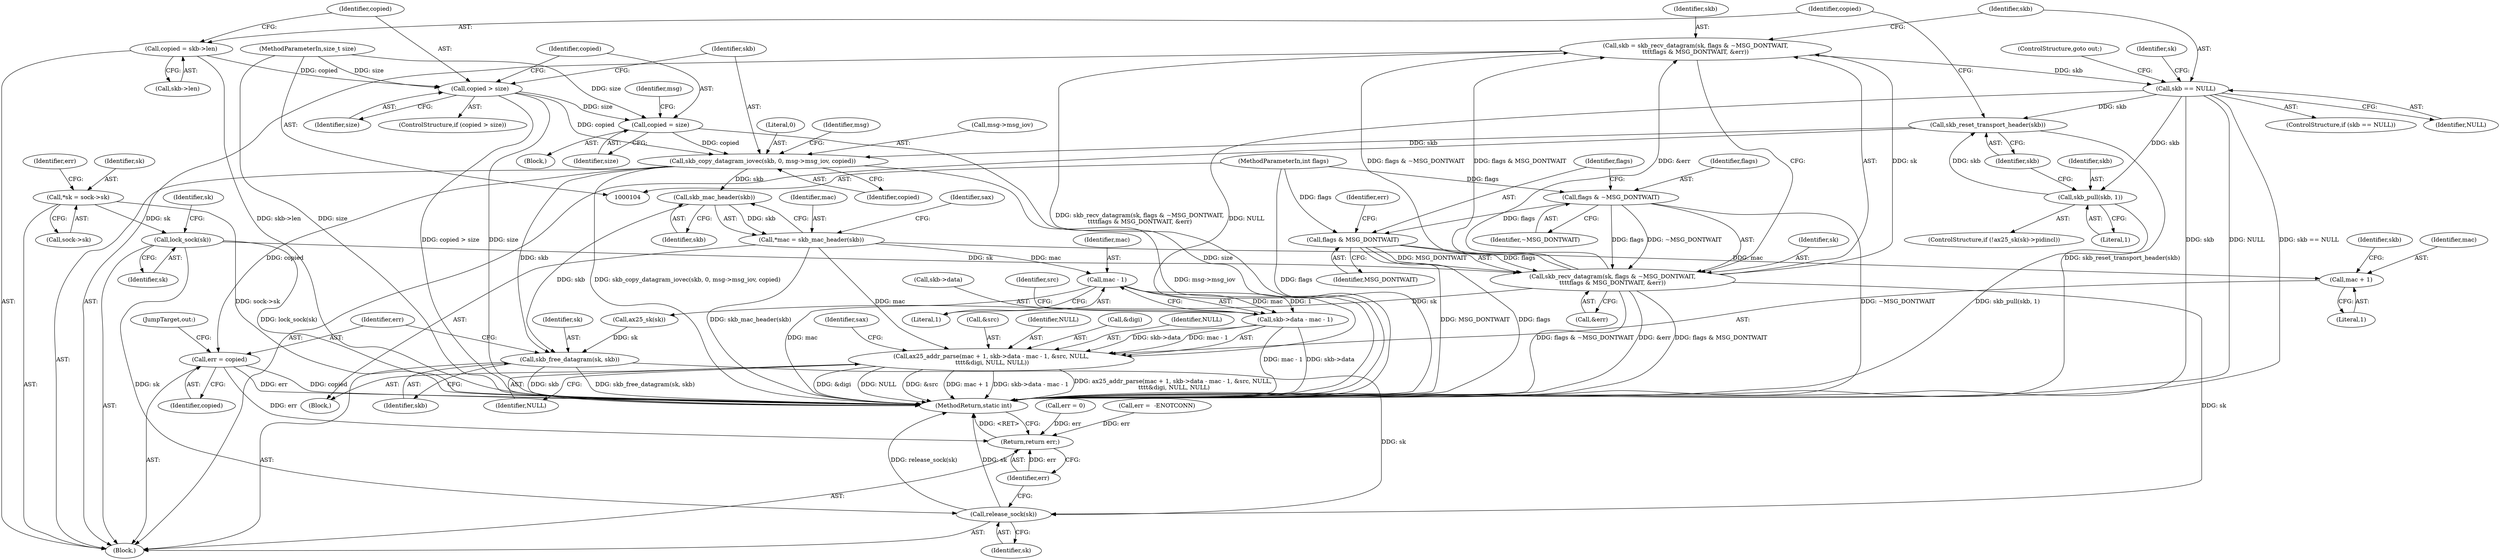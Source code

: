 digraph "0_linux_ef3313e84acbf349caecae942ab3ab731471f1a1@API" {
"1000189" [label="(Call,skb_copy_datagram_iovec(skb, 0, msg->msg_iov, copied))"];
"1000169" [label="(Call,skb_reset_transport_header(skb))"];
"1000156" [label="(Call,skb == NULL)"];
"1000143" [label="(Call,skb = skb_recv_datagram(sk, flags & ~MSG_DONTWAIT,\n\t\t\t\tflags & MSG_DONTWAIT, &err))"];
"1000145" [label="(Call,skb_recv_datagram(sk, flags & ~MSG_DONTWAIT,\n\t\t\t\tflags & MSG_DONTWAIT, &err))"];
"1000123" [label="(Call,lock_sock(sk))"];
"1000112" [label="(Call,*sk = sock->sk)"];
"1000147" [label="(Call,flags & ~MSG_DONTWAIT)"];
"1000109" [label="(MethodParameterIn,int flags)"];
"1000150" [label="(Call,flags & MSG_DONTWAIT)"];
"1000166" [label="(Call,skb_pull(skb, 1))"];
"1000181" [label="(Call,copied = size)"];
"1000177" [label="(Call,copied > size)"];
"1000171" [label="(Call,copied = skb->len)"];
"1000108" [label="(MethodParameterIn,size_t size)"];
"1000216" [label="(Call,skb_mac_header(skb))"];
"1000214" [label="(Call,*mac = skb_mac_header(skb))"];
"1000223" [label="(Call,ax25_addr_parse(mac + 1, skb->data - mac - 1, &src, NULL,\n \t\t\t\t&digi, NULL, NULL))"];
"1000224" [label="(Call,mac + 1)"];
"1000231" [label="(Call,mac - 1)"];
"1000227" [label="(Call,skb->data - mac - 1)"];
"1000300" [label="(Call,skb_free_datagram(sk, skb))"];
"1000307" [label="(Call,release_sock(sk))"];
"1000303" [label="(Call,err = copied)"];
"1000309" [label="(Return,return err;)"];
"1000120" [label="(Call,err = 0)"];
"1000227" [label="(Call,skb->data - mac - 1)"];
"1000307" [label="(Call,release_sock(sk))"];
"1000171" [label="(Call,copied = skb->len)"];
"1000160" [label="(ControlStructure,if (!ax25_sk(sk)->pidincl))"];
"1000202" [label="(Block,)"];
"1000156" [label="(Call,skb == NULL)"];
"1000129" [label="(Identifier,sk)"];
"1000233" [label="(Literal,1)"];
"1000152" [label="(Identifier,MSG_DONTWAIT)"];
"1000302" [label="(Identifier,skb)"];
"1000243" [label="(Identifier,sax)"];
"1000300" [label="(Call,skb_free_datagram(sk, skb))"];
"1000157" [label="(Identifier,skb)"];
"1000223" [label="(Call,ax25_addr_parse(mac + 1, skb->data - mac - 1, &src, NULL,\n \t\t\t\t&digi, NULL, NULL))"];
"1000159" [label="(ControlStructure,goto out;)"];
"1000186" [label="(Identifier,msg)"];
"1000183" [label="(Identifier,size)"];
"1000301" [label="(Identifier,sk)"];
"1000138" [label="(Call,err =  -ENOTCONN)"];
"1000225" [label="(Identifier,mac)"];
"1000154" [label="(Identifier,err)"];
"1000172" [label="(Identifier,copied)"];
"1000215" [label="(Identifier,mac)"];
"1000168" [label="(Literal,1)"];
"1000181" [label="(Call,copied = size)"];
"1000217" [label="(Identifier,skb)"];
"1000234" [label="(Call,&src)"];
"1000124" [label="(Identifier,sk)"];
"1000214" [label="(Call,*mac = skb_mac_header(skb))"];
"1000176" [label="(ControlStructure,if (copied > size))"];
"1000147" [label="(Call,flags & ~MSG_DONTWAIT)"];
"1000146" [label="(Identifier,sk)"];
"1000306" [label="(JumpTarget,out:)"];
"1000224" [label="(Call,mac + 1)"];
"1000178" [label="(Identifier,copied)"];
"1000311" [label="(MethodReturn,static int)"];
"1000304" [label="(Identifier,err)"];
"1000228" [label="(Call,skb->data)"];
"1000170" [label="(Identifier,skb)"];
"1000143" [label="(Call,skb = skb_recv_datagram(sk, flags & ~MSG_DONTWAIT,\n\t\t\t\tflags & MSG_DONTWAIT, &err))"];
"1000166" [label="(Call,skb_pull(skb, 1))"];
"1000173" [label="(Call,skb->len)"];
"1000113" [label="(Identifier,sk)"];
"1000169" [label="(Call,skb_reset_transport_header(skb))"];
"1000240" [label="(Identifier,NULL)"];
"1000236" [label="(Identifier,NULL)"];
"1000235" [label="(Identifier,src)"];
"1000309" [label="(Return,return err;)"];
"1000144" [label="(Identifier,skb)"];
"1000150" [label="(Call,flags & MSG_DONTWAIT)"];
"1000109" [label="(MethodParameterIn,int flags)"];
"1000305" [label="(Identifier,copied)"];
"1000151" [label="(Identifier,flags)"];
"1000153" [label="(Call,&err)"];
"1000303" [label="(Call,err = copied)"];
"1000219" [label="(Identifier,sax)"];
"1000164" [label="(Identifier,sk)"];
"1000229" [label="(Identifier,skb)"];
"1000192" [label="(Call,msg->msg_iov)"];
"1000177" [label="(Call,copied > size)"];
"1000195" [label="(Identifier,copied)"];
"1000231" [label="(Call,mac - 1)"];
"1000112" [label="(Call,*sk = sock->sk)"];
"1000182" [label="(Identifier,copied)"];
"1000148" [label="(Identifier,flags)"];
"1000123" [label="(Call,lock_sock(sk))"];
"1000179" [label="(Identifier,size)"];
"1000237" [label="(Call,&digi)"];
"1000226" [label="(Literal,1)"];
"1000145" [label="(Call,skb_recv_datagram(sk, flags & ~MSG_DONTWAIT,\n\t\t\t\tflags & MSG_DONTWAIT, &err))"];
"1000308" [label="(Identifier,sk)"];
"1000149" [label="(Identifier,~MSG_DONTWAIT)"];
"1000121" [label="(Identifier,err)"];
"1000167" [label="(Identifier,skb)"];
"1000180" [label="(Block,)"];
"1000189" [label="(Call,skb_copy_datagram_iovec(skb, 0, msg->msg_iov, copied))"];
"1000232" [label="(Identifier,mac)"];
"1000216" [label="(Call,skb_mac_header(skb))"];
"1000114" [label="(Call,sock->sk)"];
"1000163" [label="(Call,ax25_sk(sk))"];
"1000190" [label="(Identifier,skb)"];
"1000310" [label="(Identifier,err)"];
"1000191" [label="(Literal,0)"];
"1000155" [label="(ControlStructure,if (skb == NULL))"];
"1000158" [label="(Identifier,NULL)"];
"1000199" [label="(Identifier,msg)"];
"1000108" [label="(MethodParameterIn,size_t size)"];
"1000239" [label="(Identifier,NULL)"];
"1000110" [label="(Block,)"];
"1000189" -> "1000110"  [label="AST: "];
"1000189" -> "1000195"  [label="CFG: "];
"1000190" -> "1000189"  [label="AST: "];
"1000191" -> "1000189"  [label="AST: "];
"1000192" -> "1000189"  [label="AST: "];
"1000195" -> "1000189"  [label="AST: "];
"1000199" -> "1000189"  [label="CFG: "];
"1000189" -> "1000311"  [label="DDG: skb_copy_datagram_iovec(skb, 0, msg->msg_iov, copied)"];
"1000189" -> "1000311"  [label="DDG: msg->msg_iov"];
"1000169" -> "1000189"  [label="DDG: skb"];
"1000181" -> "1000189"  [label="DDG: copied"];
"1000177" -> "1000189"  [label="DDG: copied"];
"1000189" -> "1000216"  [label="DDG: skb"];
"1000189" -> "1000300"  [label="DDG: skb"];
"1000189" -> "1000303"  [label="DDG: copied"];
"1000169" -> "1000110"  [label="AST: "];
"1000169" -> "1000170"  [label="CFG: "];
"1000170" -> "1000169"  [label="AST: "];
"1000172" -> "1000169"  [label="CFG: "];
"1000169" -> "1000311"  [label="DDG: skb_reset_transport_header(skb)"];
"1000156" -> "1000169"  [label="DDG: skb"];
"1000166" -> "1000169"  [label="DDG: skb"];
"1000156" -> "1000155"  [label="AST: "];
"1000156" -> "1000158"  [label="CFG: "];
"1000157" -> "1000156"  [label="AST: "];
"1000158" -> "1000156"  [label="AST: "];
"1000159" -> "1000156"  [label="CFG: "];
"1000164" -> "1000156"  [label="CFG: "];
"1000156" -> "1000311"  [label="DDG: skb"];
"1000156" -> "1000311"  [label="DDG: NULL"];
"1000156" -> "1000311"  [label="DDG: skb == NULL"];
"1000143" -> "1000156"  [label="DDG: skb"];
"1000156" -> "1000166"  [label="DDG: skb"];
"1000156" -> "1000223"  [label="DDG: NULL"];
"1000143" -> "1000110"  [label="AST: "];
"1000143" -> "1000145"  [label="CFG: "];
"1000144" -> "1000143"  [label="AST: "];
"1000145" -> "1000143"  [label="AST: "];
"1000157" -> "1000143"  [label="CFG: "];
"1000143" -> "1000311"  [label="DDG: skb_recv_datagram(sk, flags & ~MSG_DONTWAIT,\n\t\t\t\tflags & MSG_DONTWAIT, &err)"];
"1000145" -> "1000143"  [label="DDG: sk"];
"1000145" -> "1000143"  [label="DDG: flags & ~MSG_DONTWAIT"];
"1000145" -> "1000143"  [label="DDG: flags & MSG_DONTWAIT"];
"1000145" -> "1000143"  [label="DDG: &err"];
"1000145" -> "1000153"  [label="CFG: "];
"1000146" -> "1000145"  [label="AST: "];
"1000147" -> "1000145"  [label="AST: "];
"1000150" -> "1000145"  [label="AST: "];
"1000153" -> "1000145"  [label="AST: "];
"1000145" -> "1000311"  [label="DDG: &err"];
"1000145" -> "1000311"  [label="DDG: flags & MSG_DONTWAIT"];
"1000145" -> "1000311"  [label="DDG: flags & ~MSG_DONTWAIT"];
"1000123" -> "1000145"  [label="DDG: sk"];
"1000147" -> "1000145"  [label="DDG: flags"];
"1000147" -> "1000145"  [label="DDG: ~MSG_DONTWAIT"];
"1000150" -> "1000145"  [label="DDG: flags"];
"1000150" -> "1000145"  [label="DDG: MSG_DONTWAIT"];
"1000145" -> "1000163"  [label="DDG: sk"];
"1000145" -> "1000307"  [label="DDG: sk"];
"1000123" -> "1000110"  [label="AST: "];
"1000123" -> "1000124"  [label="CFG: "];
"1000124" -> "1000123"  [label="AST: "];
"1000129" -> "1000123"  [label="CFG: "];
"1000123" -> "1000311"  [label="DDG: lock_sock(sk)"];
"1000112" -> "1000123"  [label="DDG: sk"];
"1000123" -> "1000307"  [label="DDG: sk"];
"1000112" -> "1000110"  [label="AST: "];
"1000112" -> "1000114"  [label="CFG: "];
"1000113" -> "1000112"  [label="AST: "];
"1000114" -> "1000112"  [label="AST: "];
"1000121" -> "1000112"  [label="CFG: "];
"1000112" -> "1000311"  [label="DDG: sock->sk"];
"1000147" -> "1000149"  [label="CFG: "];
"1000148" -> "1000147"  [label="AST: "];
"1000149" -> "1000147"  [label="AST: "];
"1000151" -> "1000147"  [label="CFG: "];
"1000147" -> "1000311"  [label="DDG: ~MSG_DONTWAIT"];
"1000109" -> "1000147"  [label="DDG: flags"];
"1000147" -> "1000150"  [label="DDG: flags"];
"1000109" -> "1000104"  [label="AST: "];
"1000109" -> "1000311"  [label="DDG: flags"];
"1000109" -> "1000150"  [label="DDG: flags"];
"1000150" -> "1000152"  [label="CFG: "];
"1000151" -> "1000150"  [label="AST: "];
"1000152" -> "1000150"  [label="AST: "];
"1000154" -> "1000150"  [label="CFG: "];
"1000150" -> "1000311"  [label="DDG: flags"];
"1000150" -> "1000311"  [label="DDG: MSG_DONTWAIT"];
"1000166" -> "1000160"  [label="AST: "];
"1000166" -> "1000168"  [label="CFG: "];
"1000167" -> "1000166"  [label="AST: "];
"1000168" -> "1000166"  [label="AST: "];
"1000170" -> "1000166"  [label="CFG: "];
"1000166" -> "1000311"  [label="DDG: skb_pull(skb, 1)"];
"1000181" -> "1000180"  [label="AST: "];
"1000181" -> "1000183"  [label="CFG: "];
"1000182" -> "1000181"  [label="AST: "];
"1000183" -> "1000181"  [label="AST: "];
"1000186" -> "1000181"  [label="CFG: "];
"1000181" -> "1000311"  [label="DDG: size"];
"1000177" -> "1000181"  [label="DDG: size"];
"1000108" -> "1000181"  [label="DDG: size"];
"1000177" -> "1000176"  [label="AST: "];
"1000177" -> "1000179"  [label="CFG: "];
"1000178" -> "1000177"  [label="AST: "];
"1000179" -> "1000177"  [label="AST: "];
"1000182" -> "1000177"  [label="CFG: "];
"1000190" -> "1000177"  [label="CFG: "];
"1000177" -> "1000311"  [label="DDG: size"];
"1000177" -> "1000311"  [label="DDG: copied > size"];
"1000171" -> "1000177"  [label="DDG: copied"];
"1000108" -> "1000177"  [label="DDG: size"];
"1000171" -> "1000110"  [label="AST: "];
"1000171" -> "1000173"  [label="CFG: "];
"1000172" -> "1000171"  [label="AST: "];
"1000173" -> "1000171"  [label="AST: "];
"1000178" -> "1000171"  [label="CFG: "];
"1000171" -> "1000311"  [label="DDG: skb->len"];
"1000108" -> "1000104"  [label="AST: "];
"1000108" -> "1000311"  [label="DDG: size"];
"1000216" -> "1000214"  [label="AST: "];
"1000216" -> "1000217"  [label="CFG: "];
"1000217" -> "1000216"  [label="AST: "];
"1000214" -> "1000216"  [label="CFG: "];
"1000216" -> "1000214"  [label="DDG: skb"];
"1000216" -> "1000300"  [label="DDG: skb"];
"1000214" -> "1000202"  [label="AST: "];
"1000215" -> "1000214"  [label="AST: "];
"1000219" -> "1000214"  [label="CFG: "];
"1000214" -> "1000311"  [label="DDG: skb_mac_header(skb)"];
"1000214" -> "1000223"  [label="DDG: mac"];
"1000214" -> "1000224"  [label="DDG: mac"];
"1000214" -> "1000231"  [label="DDG: mac"];
"1000223" -> "1000202"  [label="AST: "];
"1000223" -> "1000240"  [label="CFG: "];
"1000224" -> "1000223"  [label="AST: "];
"1000227" -> "1000223"  [label="AST: "];
"1000234" -> "1000223"  [label="AST: "];
"1000236" -> "1000223"  [label="AST: "];
"1000237" -> "1000223"  [label="AST: "];
"1000239" -> "1000223"  [label="AST: "];
"1000240" -> "1000223"  [label="AST: "];
"1000243" -> "1000223"  [label="CFG: "];
"1000223" -> "1000311"  [label="DDG: skb->data - mac - 1"];
"1000223" -> "1000311"  [label="DDG: ax25_addr_parse(mac + 1, skb->data - mac - 1, &src, NULL,\n \t\t\t\t&digi, NULL, NULL)"];
"1000223" -> "1000311"  [label="DDG: &digi"];
"1000223" -> "1000311"  [label="DDG: NULL"];
"1000223" -> "1000311"  [label="DDG: &src"];
"1000223" -> "1000311"  [label="DDG: mac + 1"];
"1000227" -> "1000223"  [label="DDG: skb->data"];
"1000227" -> "1000223"  [label="DDG: mac - 1"];
"1000224" -> "1000226"  [label="CFG: "];
"1000225" -> "1000224"  [label="AST: "];
"1000226" -> "1000224"  [label="AST: "];
"1000229" -> "1000224"  [label="CFG: "];
"1000231" -> "1000227"  [label="AST: "];
"1000231" -> "1000233"  [label="CFG: "];
"1000232" -> "1000231"  [label="AST: "];
"1000233" -> "1000231"  [label="AST: "];
"1000227" -> "1000231"  [label="CFG: "];
"1000231" -> "1000311"  [label="DDG: mac"];
"1000231" -> "1000227"  [label="DDG: mac"];
"1000231" -> "1000227"  [label="DDG: 1"];
"1000228" -> "1000227"  [label="AST: "];
"1000235" -> "1000227"  [label="CFG: "];
"1000227" -> "1000311"  [label="DDG: skb->data"];
"1000227" -> "1000311"  [label="DDG: mac - 1"];
"1000300" -> "1000110"  [label="AST: "];
"1000300" -> "1000302"  [label="CFG: "];
"1000301" -> "1000300"  [label="AST: "];
"1000302" -> "1000300"  [label="AST: "];
"1000304" -> "1000300"  [label="CFG: "];
"1000300" -> "1000311"  [label="DDG: skb"];
"1000300" -> "1000311"  [label="DDG: skb_free_datagram(sk, skb)"];
"1000163" -> "1000300"  [label="DDG: sk"];
"1000300" -> "1000307"  [label="DDG: sk"];
"1000307" -> "1000110"  [label="AST: "];
"1000307" -> "1000308"  [label="CFG: "];
"1000308" -> "1000307"  [label="AST: "];
"1000310" -> "1000307"  [label="CFG: "];
"1000307" -> "1000311"  [label="DDG: release_sock(sk)"];
"1000307" -> "1000311"  [label="DDG: sk"];
"1000303" -> "1000110"  [label="AST: "];
"1000303" -> "1000305"  [label="CFG: "];
"1000304" -> "1000303"  [label="AST: "];
"1000305" -> "1000303"  [label="AST: "];
"1000306" -> "1000303"  [label="CFG: "];
"1000303" -> "1000311"  [label="DDG: err"];
"1000303" -> "1000311"  [label="DDG: copied"];
"1000303" -> "1000309"  [label="DDG: err"];
"1000309" -> "1000110"  [label="AST: "];
"1000309" -> "1000310"  [label="CFG: "];
"1000310" -> "1000309"  [label="AST: "];
"1000311" -> "1000309"  [label="CFG: "];
"1000309" -> "1000311"  [label="DDG: <RET>"];
"1000310" -> "1000309"  [label="DDG: err"];
"1000138" -> "1000309"  [label="DDG: err"];
"1000120" -> "1000309"  [label="DDG: err"];
}
